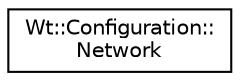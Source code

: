 digraph "Graphical Class Hierarchy"
{
 // LATEX_PDF_SIZE
  edge [fontname="Helvetica",fontsize="10",labelfontname="Helvetica",labelfontsize="10"];
  node [fontname="Helvetica",fontsize="10",shape=record];
  rankdir="LR";
  Node0 [label="Wt::Configuration::\lNetwork",height=0.2,width=0.4,color="black", fillcolor="white", style="filled",URL="$structWt_1_1Configuration_1_1Network.html",tooltip=" "];
}
